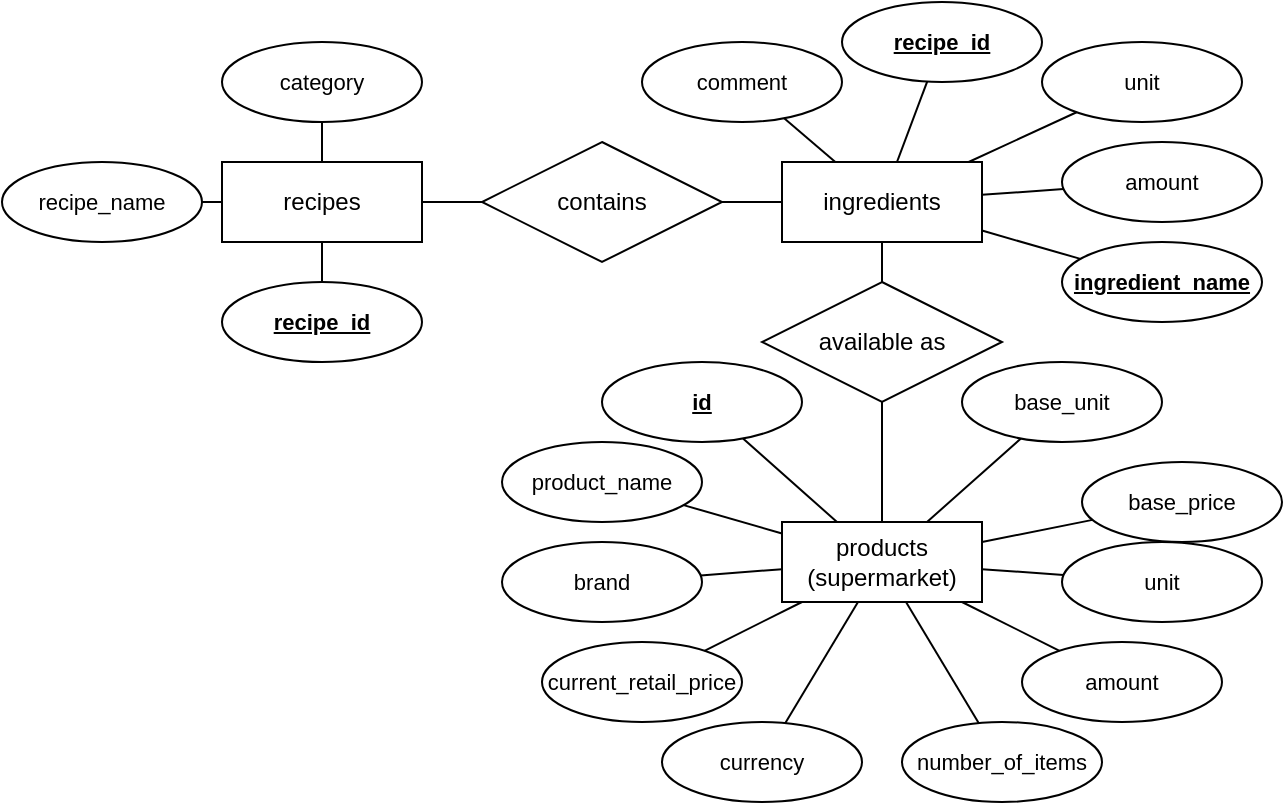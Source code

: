 <mxfile version="18.0.1" type="device"><diagram id="R2lEEEUBdFMjLlhIrx00" name="Page-1"><mxGraphModel dx="813" dy="494" grid="1" gridSize="10" guides="1" tooltips="1" connect="1" arrows="1" fold="1" page="1" pageScale="1" pageWidth="850" pageHeight="1100" math="0" shadow="0" extFonts="Permanent Marker^https://fonts.googleapis.com/css?family=Permanent+Marker"><root><mxCell id="0"/><mxCell id="1" parent="0"/><mxCell id="hTSdMEoiwNEsJECwGg-m-1" value="products (supermarket)" style="whiteSpace=wrap;html=1;align=center;" parent="1" vertex="1"><mxGeometry x="480" y="270" width="100" height="40" as="geometry"/></mxCell><mxCell id="hTSdMEoiwNEsJECwGg-m-46" value="" style="edgeStyle=none;shape=connector;rounded=0;orthogonalLoop=1;jettySize=auto;html=1;labelBackgroundColor=default;fontFamily=Helvetica;fontSize=11;fontColor=default;endArrow=none;strokeColor=default;" parent="1" source="hTSdMEoiwNEsJECwGg-m-2" target="hTSdMEoiwNEsJECwGg-m-45" edge="1"><mxGeometry relative="1" as="geometry"/></mxCell><mxCell id="hTSdMEoiwNEsJECwGg-m-47" value="" style="edgeStyle=none;shape=connector;rounded=0;orthogonalLoop=1;jettySize=auto;html=1;labelBackgroundColor=default;fontFamily=Helvetica;fontSize=11;fontColor=default;endArrow=none;strokeColor=default;" parent="1" source="hTSdMEoiwNEsJECwGg-m-2" target="hTSdMEoiwNEsJECwGg-m-22" edge="1"><mxGeometry relative="1" as="geometry"/></mxCell><mxCell id="hTSdMEoiwNEsJECwGg-m-48" value="" style="edgeStyle=none;shape=connector;rounded=0;orthogonalLoop=1;jettySize=auto;html=1;labelBackgroundColor=default;fontFamily=Helvetica;fontSize=11;fontColor=default;endArrow=none;strokeColor=default;" parent="1" source="hTSdMEoiwNEsJECwGg-m-2" target="hTSdMEoiwNEsJECwGg-m-17" edge="1"><mxGeometry relative="1" as="geometry"/></mxCell><mxCell id="hTSdMEoiwNEsJECwGg-m-2" value="recipes" style="whiteSpace=wrap;html=1;align=center;" parent="1" vertex="1"><mxGeometry x="200" y="90" width="100" height="40" as="geometry"/></mxCell><mxCell id="hTSdMEoiwNEsJECwGg-m-3" value="ingredients" style="whiteSpace=wrap;html=1;align=center;" parent="1" vertex="1"><mxGeometry x="480" y="90" width="100" height="40" as="geometry"/></mxCell><mxCell id="hTSdMEoiwNEsJECwGg-m-5" value="contains" style="shape=rhombus;perimeter=rhombusPerimeter;whiteSpace=wrap;html=1;align=center;" parent="1" vertex="1"><mxGeometry x="330" y="80" width="120" height="60" as="geometry"/></mxCell><mxCell id="hTSdMEoiwNEsJECwGg-m-6" value="available as" style="shape=rhombus;perimeter=rhombusPerimeter;whiteSpace=wrap;html=1;align=center;" parent="1" vertex="1"><mxGeometry x="470" y="150" width="120" height="60" as="geometry"/></mxCell><mxCell id="hTSdMEoiwNEsJECwGg-m-8" value="" style="endArrow=none;html=1;rounded=0;exitX=1;exitY=0.5;exitDx=0;exitDy=0;entryX=0;entryY=0.5;entryDx=0;entryDy=0;" parent="1" source="hTSdMEoiwNEsJECwGg-m-2" target="hTSdMEoiwNEsJECwGg-m-5" edge="1"><mxGeometry relative="1" as="geometry"><mxPoint x="410" y="260" as="sourcePoint"/><mxPoint x="570" y="260" as="targetPoint"/><Array as="points"/></mxGeometry></mxCell><mxCell id="hTSdMEoiwNEsJECwGg-m-12" value="" style="endArrow=none;html=1;rounded=0;entryX=0;entryY=0.5;entryDx=0;entryDy=0;" parent="1" source="hTSdMEoiwNEsJECwGg-m-5" target="hTSdMEoiwNEsJECwGg-m-3" edge="1"><mxGeometry relative="1" as="geometry"><mxPoint x="450" y="110" as="sourcePoint"/><mxPoint x="570" y="270" as="targetPoint"/><Array as="points"/></mxGeometry></mxCell><mxCell id="hTSdMEoiwNEsJECwGg-m-13" value="" style="endArrow=none;html=1;rounded=0;exitX=0.5;exitY=1;exitDx=0;exitDy=0;" parent="1" source="hTSdMEoiwNEsJECwGg-m-3" target="hTSdMEoiwNEsJECwGg-m-6" edge="1"><mxGeometry relative="1" as="geometry"><mxPoint x="410" y="270" as="sourcePoint"/><mxPoint x="530" y="160.0" as="targetPoint"/><Array as="points"/></mxGeometry></mxCell><mxCell id="hTSdMEoiwNEsJECwGg-m-14" value="" style="endArrow=none;html=1;rounded=0;exitX=0.5;exitY=0;exitDx=0;exitDy=0;" parent="1" source="hTSdMEoiwNEsJECwGg-m-1" target="hTSdMEoiwNEsJECwGg-m-6" edge="1"><mxGeometry relative="1" as="geometry"><mxPoint x="410" y="250" as="sourcePoint"/><mxPoint x="530" y="200.0" as="targetPoint"/><Array as="points"/></mxGeometry></mxCell><mxCell id="hTSdMEoiwNEsJECwGg-m-17" value="recipe_id" style="ellipse;whiteSpace=wrap;html=1;align=center;fontStyle=5;fontFamily=Helvetica;fontSize=11;fontColor=default;" parent="1" vertex="1"><mxGeometry x="200" y="150" width="100" height="40" as="geometry"/></mxCell><mxCell id="hTSdMEoiwNEsJECwGg-m-49" value="" style="edgeStyle=none;shape=connector;rounded=0;orthogonalLoop=1;jettySize=auto;html=1;labelBackgroundColor=default;fontFamily=Helvetica;fontSize=11;fontColor=default;endArrow=none;strokeColor=default;" parent="1" source="PP__2WV2mkZfiDNSkMQN-3" target="hTSdMEoiwNEsJECwGg-m-3" edge="1"><mxGeometry relative="1" as="geometry"><mxPoint x="553.392" y="39.825" as="sourcePoint"/></mxGeometry></mxCell><mxCell id="hTSdMEoiwNEsJECwGg-m-22" value="category" style="ellipse;whiteSpace=wrap;html=1;align=center;fontFamily=Helvetica;fontSize=11;fontColor=default;" parent="1" vertex="1"><mxGeometry x="200" y="30" width="100" height="40" as="geometry"/></mxCell><mxCell id="hTSdMEoiwNEsJECwGg-m-23" value="id" style="ellipse;whiteSpace=wrap;html=1;align=center;fontStyle=5;fontFamily=Helvetica;fontSize=11;fontColor=default;" parent="1" vertex="1"><mxGeometry x="390" y="190" width="100" height="40" as="geometry"/></mxCell><mxCell id="hTSdMEoiwNEsJECwGg-m-24" value="product_name" style="ellipse;whiteSpace=wrap;html=1;align=center;fontFamily=Helvetica;fontSize=11;fontColor=default;" parent="1" vertex="1"><mxGeometry x="340" y="230" width="100" height="40" as="geometry"/></mxCell><mxCell id="hTSdMEoiwNEsJECwGg-m-26" value="brand" style="ellipse;whiteSpace=wrap;html=1;align=center;fontFamily=Helvetica;fontSize=11;fontColor=default;" parent="1" vertex="1"><mxGeometry x="340" y="280" width="100" height="40" as="geometry"/></mxCell><mxCell id="hTSdMEoiwNEsJECwGg-m-27" value="current_retail_price" style="ellipse;whiteSpace=wrap;html=1;align=center;fontFamily=Helvetica;fontSize=11;fontColor=default;" parent="1" vertex="1"><mxGeometry x="360" y="330" width="100" height="40" as="geometry"/></mxCell><mxCell id="hTSdMEoiwNEsJECwGg-m-28" value="currency" style="ellipse;whiteSpace=wrap;html=1;align=center;fontFamily=Helvetica;fontSize=11;fontColor=default;" parent="1" vertex="1"><mxGeometry x="420" y="370" width="100" height="40" as="geometry"/></mxCell><mxCell id="hTSdMEoiwNEsJECwGg-m-29" value="number_of_items" style="ellipse;whiteSpace=wrap;html=1;align=center;fontFamily=Helvetica;fontSize=11;fontColor=default;" parent="1" vertex="1"><mxGeometry x="540" y="370" width="100" height="40" as="geometry"/></mxCell><mxCell id="hTSdMEoiwNEsJECwGg-m-30" value="amount" style="ellipse;whiteSpace=wrap;html=1;align=center;fontFamily=Helvetica;fontSize=11;fontColor=default;" parent="1" vertex="1"><mxGeometry x="600" y="330" width="100" height="40" as="geometry"/></mxCell><mxCell id="hTSdMEoiwNEsJECwGg-m-31" value="unit" style="ellipse;whiteSpace=wrap;html=1;align=center;fontFamily=Helvetica;fontSize=11;fontColor=default;" parent="1" vertex="1"><mxGeometry x="620" y="280" width="100" height="40" as="geometry"/></mxCell><mxCell id="hTSdMEoiwNEsJECwGg-m-32" value="" style="endArrow=none;html=1;rounded=0;labelBackgroundColor=default;fontFamily=Helvetica;fontSize=11;fontColor=default;strokeColor=default;shape=connector;" parent="1" source="hTSdMEoiwNEsJECwGg-m-23" target="hTSdMEoiwNEsJECwGg-m-1" edge="1"><mxGeometry relative="1" as="geometry"><mxPoint x="360" y="290" as="sourcePoint"/><mxPoint x="520" y="290" as="targetPoint"/></mxGeometry></mxCell><mxCell id="hTSdMEoiwNEsJECwGg-m-33" value="" style="endArrow=none;html=1;rounded=0;labelBackgroundColor=default;fontFamily=Helvetica;fontSize=11;fontColor=default;strokeColor=default;shape=connector;" parent="1" source="hTSdMEoiwNEsJECwGg-m-24" target="hTSdMEoiwNEsJECwGg-m-1" edge="1"><mxGeometry relative="1" as="geometry"><mxPoint x="370" y="300" as="sourcePoint"/><mxPoint x="530" y="300" as="targetPoint"/></mxGeometry></mxCell><mxCell id="hTSdMEoiwNEsJECwGg-m-34" value="" style="endArrow=none;html=1;rounded=0;labelBackgroundColor=default;fontFamily=Helvetica;fontSize=11;fontColor=default;strokeColor=default;shape=connector;" parent="1" source="hTSdMEoiwNEsJECwGg-m-26" target="hTSdMEoiwNEsJECwGg-m-1" edge="1"><mxGeometry relative="1" as="geometry"><mxPoint x="380" y="310" as="sourcePoint"/><mxPoint x="540" y="310" as="targetPoint"/></mxGeometry></mxCell><mxCell id="hTSdMEoiwNEsJECwGg-m-35" value="" style="endArrow=none;html=1;rounded=0;labelBackgroundColor=default;fontFamily=Helvetica;fontSize=11;fontColor=default;strokeColor=default;shape=connector;" parent="1" source="hTSdMEoiwNEsJECwGg-m-27" target="hTSdMEoiwNEsJECwGg-m-1" edge="1"><mxGeometry relative="1" as="geometry"><mxPoint x="390" y="320" as="sourcePoint"/><mxPoint x="550" y="320" as="targetPoint"/></mxGeometry></mxCell><mxCell id="hTSdMEoiwNEsJECwGg-m-36" value="" style="endArrow=none;html=1;rounded=0;labelBackgroundColor=default;fontFamily=Helvetica;fontSize=11;fontColor=default;strokeColor=default;shape=connector;" parent="1" source="hTSdMEoiwNEsJECwGg-m-28" target="hTSdMEoiwNEsJECwGg-m-1" edge="1"><mxGeometry relative="1" as="geometry"><mxPoint x="400" y="330" as="sourcePoint"/><mxPoint x="580" y="350" as="targetPoint"/></mxGeometry></mxCell><mxCell id="hTSdMEoiwNEsJECwGg-m-37" value="" style="endArrow=none;html=1;rounded=0;labelBackgroundColor=default;fontFamily=Helvetica;fontSize=11;fontColor=default;strokeColor=default;shape=connector;" parent="1" source="hTSdMEoiwNEsJECwGg-m-29" target="hTSdMEoiwNEsJECwGg-m-1" edge="1"><mxGeometry relative="1" as="geometry"><mxPoint x="410" y="340" as="sourcePoint"/><mxPoint x="570" y="340" as="targetPoint"/></mxGeometry></mxCell><mxCell id="hTSdMEoiwNEsJECwGg-m-38" value="" style="endArrow=none;html=1;rounded=0;labelBackgroundColor=default;fontFamily=Helvetica;fontSize=11;fontColor=default;strokeColor=default;shape=connector;" parent="1" source="hTSdMEoiwNEsJECwGg-m-1" target="hTSdMEoiwNEsJECwGg-m-30" edge="1"><mxGeometry relative="1" as="geometry"><mxPoint x="420" y="350" as="sourcePoint"/><mxPoint x="580" y="350" as="targetPoint"/></mxGeometry></mxCell><mxCell id="hTSdMEoiwNEsJECwGg-m-39" value="" style="endArrow=none;html=1;rounded=0;labelBackgroundColor=default;fontFamily=Helvetica;fontSize=11;fontColor=default;strokeColor=default;shape=connector;" parent="1" source="hTSdMEoiwNEsJECwGg-m-1" target="hTSdMEoiwNEsJECwGg-m-31" edge="1"><mxGeometry relative="1" as="geometry"><mxPoint x="430" y="360" as="sourcePoint"/><mxPoint x="590" y="360" as="targetPoint"/></mxGeometry></mxCell><mxCell id="hTSdMEoiwNEsJECwGg-m-44" value="" style="edgeStyle=none;shape=connector;rounded=0;orthogonalLoop=1;jettySize=auto;html=1;labelBackgroundColor=default;fontFamily=Helvetica;fontSize=11;fontColor=default;endArrow=none;strokeColor=default;" parent="1" source="hTSdMEoiwNEsJECwGg-m-40" target="hTSdMEoiwNEsJECwGg-m-1" edge="1"><mxGeometry relative="1" as="geometry"/></mxCell><mxCell id="hTSdMEoiwNEsJECwGg-m-40" value="base_unit" style="ellipse;whiteSpace=wrap;html=1;align=center;fontFamily=Helvetica;fontSize=11;fontColor=default;" parent="1" vertex="1"><mxGeometry x="570" y="190" width="100" height="40" as="geometry"/></mxCell><mxCell id="hTSdMEoiwNEsJECwGg-m-41" value="base_price" style="ellipse;whiteSpace=wrap;html=1;align=center;fontFamily=Helvetica;fontSize=11;fontColor=default;" parent="1" vertex="1"><mxGeometry x="630" y="240" width="100" height="40" as="geometry"/></mxCell><mxCell id="hTSdMEoiwNEsJECwGg-m-43" value="" style="endArrow=none;html=1;rounded=0;labelBackgroundColor=default;fontFamily=Helvetica;fontSize=11;fontColor=default;strokeColor=default;shape=connector;" parent="1" source="hTSdMEoiwNEsJECwGg-m-1" target="hTSdMEoiwNEsJECwGg-m-41" edge="1"><mxGeometry relative="1" as="geometry"><mxPoint x="360" y="290" as="sourcePoint"/><mxPoint x="638.427" y="261.112" as="targetPoint"/></mxGeometry></mxCell><mxCell id="hTSdMEoiwNEsJECwGg-m-45" value="recipe_name" style="ellipse;whiteSpace=wrap;html=1;align=center;fontFamily=Helvetica;fontSize=11;fontColor=default;" parent="1" vertex="1"><mxGeometry x="90" y="90" width="100" height="40" as="geometry"/></mxCell><mxCell id="hTSdMEoiwNEsJECwGg-m-56" style="edgeStyle=none;shape=connector;rounded=0;orthogonalLoop=1;jettySize=auto;html=1;labelBackgroundColor=default;fontFamily=Helvetica;fontSize=11;fontColor=default;endArrow=none;strokeColor=default;" parent="1" source="hTSdMEoiwNEsJECwGg-m-50" target="hTSdMEoiwNEsJECwGg-m-3" edge="1"><mxGeometry relative="1" as="geometry"/></mxCell><mxCell id="hTSdMEoiwNEsJECwGg-m-50" value="unit" style="ellipse;whiteSpace=wrap;html=1;align=center;fontFamily=Helvetica;fontSize=11;fontColor=default;" parent="1" vertex="1"><mxGeometry x="610" y="30" width="100" height="40" as="geometry"/></mxCell><mxCell id="hTSdMEoiwNEsJECwGg-m-51" value="amount" style="ellipse;whiteSpace=wrap;html=1;align=center;fontFamily=Helvetica;fontSize=11;fontColor=default;" parent="1" vertex="1"><mxGeometry x="620" y="80" width="100" height="40" as="geometry"/></mxCell><mxCell id="hTSdMEoiwNEsJECwGg-m-53" value="" style="edgeStyle=none;shape=connector;rounded=0;orthogonalLoop=1;jettySize=auto;html=1;labelBackgroundColor=default;fontFamily=Helvetica;fontSize=11;fontColor=default;endArrow=none;strokeColor=default;" parent="1" source="hTSdMEoiwNEsJECwGg-m-52" target="hTSdMEoiwNEsJECwGg-m-3" edge="1"><mxGeometry relative="1" as="geometry"/></mxCell><mxCell id="hTSdMEoiwNEsJECwGg-m-52" value="&lt;u&gt;ingredient_name&lt;/u&gt;" style="ellipse;whiteSpace=wrap;html=1;align=center;fontFamily=Helvetica;fontSize=11;fontColor=default;fontStyle=1" parent="1" vertex="1"><mxGeometry x="620" y="130" width="100" height="40" as="geometry"/></mxCell><mxCell id="hTSdMEoiwNEsJECwGg-m-55" value="" style="endArrow=none;html=1;rounded=0;labelBackgroundColor=default;fontFamily=Helvetica;fontSize=11;fontColor=default;strokeColor=default;shape=connector;" parent="1" source="hTSdMEoiwNEsJECwGg-m-3" target="hTSdMEoiwNEsJECwGg-m-51" edge="1"><mxGeometry relative="1" as="geometry"><mxPoint x="350" y="220" as="sourcePoint"/><mxPoint x="510" y="220" as="targetPoint"/></mxGeometry></mxCell><mxCell id="9soGeOblRsn5cHV2Zriz-1" value="comment" style="ellipse;whiteSpace=wrap;html=1;align=center;fontFamily=Helvetica;fontSize=11;fontColor=default;" parent="1" vertex="1"><mxGeometry x="410" y="30" width="100" height="40" as="geometry"/></mxCell><mxCell id="9soGeOblRsn5cHV2Zriz-4" value="" style="endArrow=none;html=1;rounded=0;" parent="1" source="9soGeOblRsn5cHV2Zriz-1" target="hTSdMEoiwNEsJECwGg-m-3" edge="1"><mxGeometry relative="1" as="geometry"><mxPoint x="340" y="250" as="sourcePoint"/><mxPoint x="500" y="250" as="targetPoint"/></mxGeometry></mxCell><mxCell id="PP__2WV2mkZfiDNSkMQN-3" value="recipe_id" style="ellipse;whiteSpace=wrap;html=1;align=center;fontFamily=Helvetica;fontSize=11;fontColor=default;fontStyle=5" vertex="1" parent="1"><mxGeometry x="510" y="10" width="100" height="40" as="geometry"/></mxCell></root></mxGraphModel></diagram></mxfile>